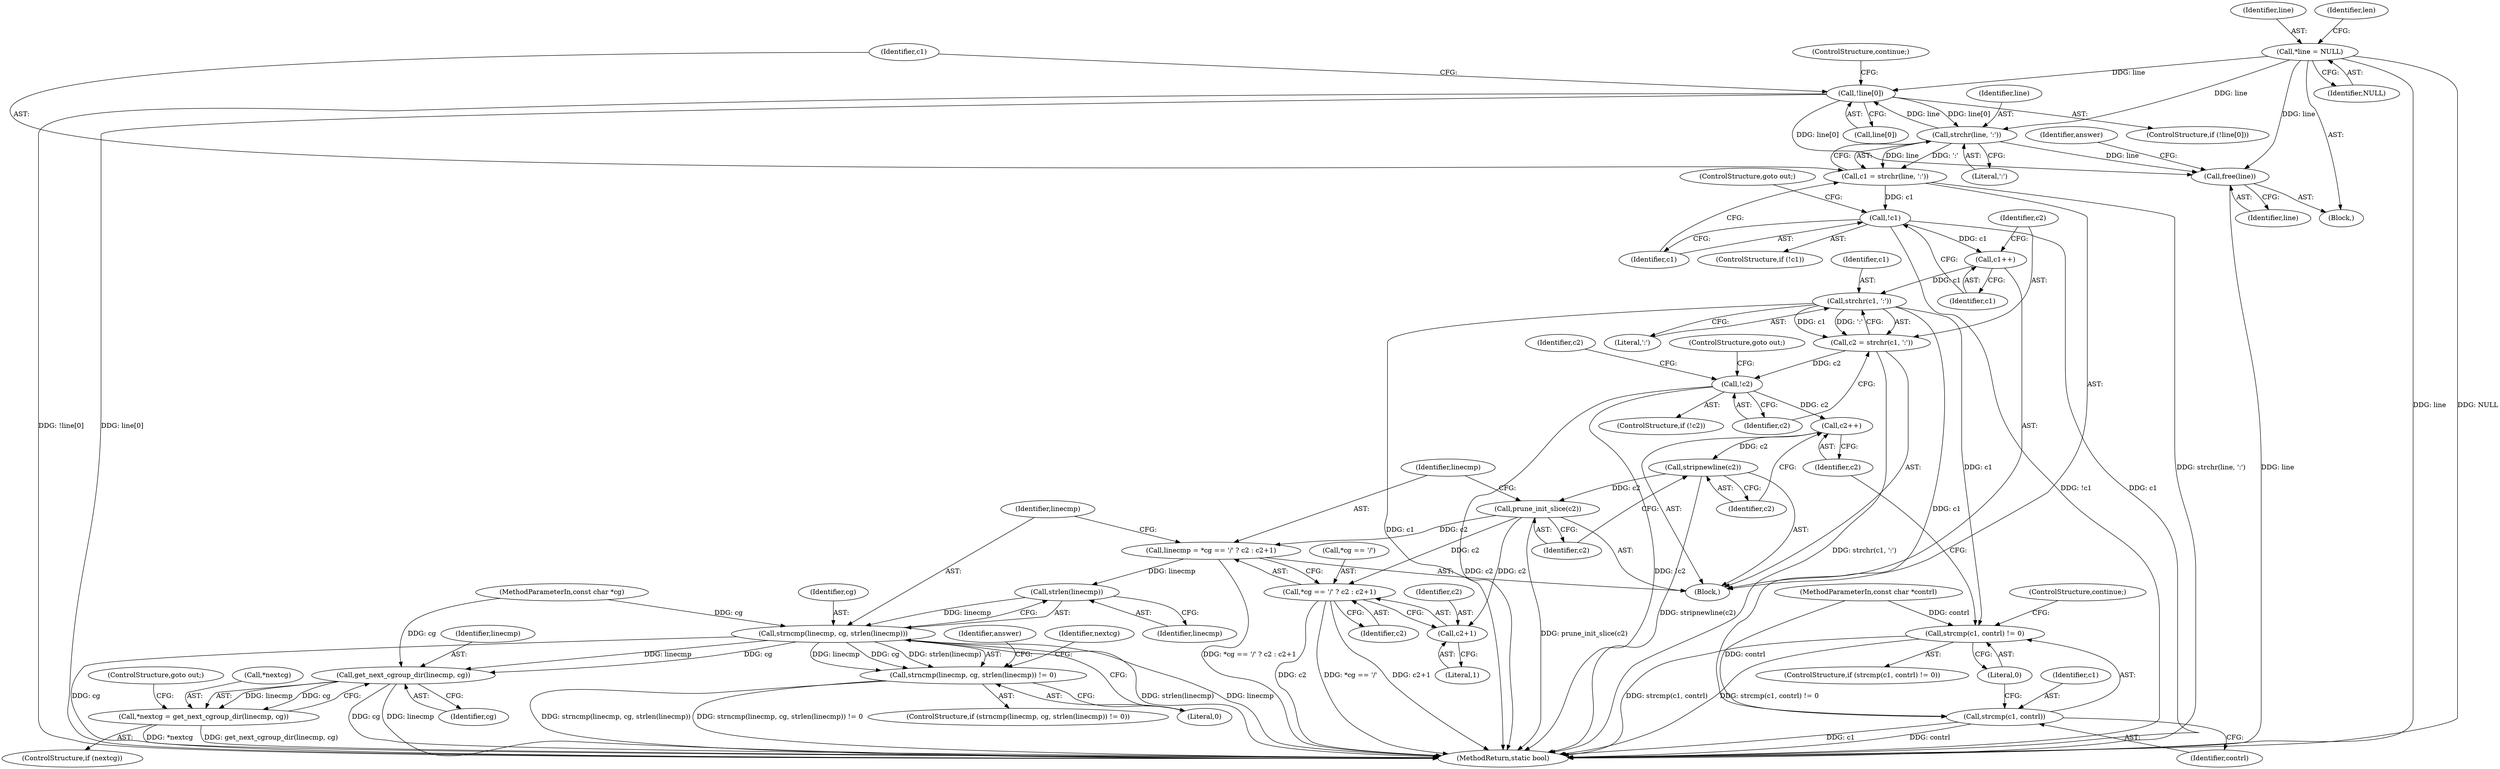 digraph "1_lxcfs_a8b6c3e0537e90fba3c55910fd1b7229d54a60a7@array" {
"1000163" [label="(Call,!line[0])"];
"1000114" [label="(Call,*line = NULL)"];
"1000170" [label="(Call,strchr(line, ':'))"];
"1000163" [label="(Call,!line[0])"];
"1000241" [label="(Call,free(line))"];
"1000168" [label="(Call,c1 = strchr(line, ':'))"];
"1000174" [label="(Call,!c1)"];
"1000177" [label="(Call,c1++)"];
"1000181" [label="(Call,strchr(c1, ':'))"];
"1000179" [label="(Call,c2 = strchr(c1, ':'))"];
"1000185" [label="(Call,!c2)"];
"1000199" [label="(Call,c2++)"];
"1000201" [label="(Call,stripnewline(c2))"];
"1000203" [label="(Call,prune_init_slice(c2))"];
"1000205" [label="(Call,linecmp = *cg == '/' ? c2 : c2+1)"];
"1000221" [label="(Call,strlen(linecmp))"];
"1000218" [label="(Call,strncmp(linecmp, cg, strlen(linecmp)))"];
"1000217" [label="(Call,strncmp(linecmp, cg, strlen(linecmp)) != 0)"];
"1000230" [label="(Call,get_next_cgroup_dir(linecmp, cg))"];
"1000227" [label="(Call,*nextcg = get_next_cgroup_dir(linecmp, cg))"];
"1000207" [label="(Call,*cg == '/' ? c2 : c2+1)"];
"1000213" [label="(Call,c2+1)"];
"1000193" [label="(Call,strcmp(c1, contrl) != 0)"];
"1000194" [label="(Call,strcmp(c1, contrl))"];
"1000180" [label="(Identifier,c2)"];
"1000241" [label="(Call,free(line))"];
"1000114" [label="(Call,*line = NULL)"];
"1000169" [label="(Identifier,c1)"];
"1000201" [label="(Call,stripnewline(c2))"];
"1000186" [label="(Identifier,c2)"];
"1000221" [label="(Call,strlen(linecmp))"];
"1000232" [label="(Identifier,cg)"];
"1000184" [label="(ControlStructure,if (!c2))"];
"1000179" [label="(Call,c2 = strchr(c1, ':'))"];
"1000167" [label="(ControlStructure,continue;)"];
"1000213" [label="(Call,c2+1)"];
"1000172" [label="(Literal,':')"];
"1000217" [label="(Call,strncmp(linecmp, cg, strlen(linecmp)) != 0)"];
"1000227" [label="(Call,*nextcg = get_next_cgroup_dir(linecmp, cg))"];
"1000226" [label="(Identifier,nextcg)"];
"1000228" [label="(Call,*nextcg)"];
"1000214" [label="(Identifier,c2)"];
"1000219" [label="(Identifier,linecmp)"];
"1000216" [label="(ControlStructure,if (strncmp(linecmp, cg, strlen(linecmp)) != 0))"];
"1000104" [label="(MethodParameterIn,const char *cg)"];
"1000193" [label="(Call,strcmp(c1, contrl) != 0)"];
"1000245" [label="(MethodReturn,static bool)"];
"1000174" [label="(Call,!c1)"];
"1000116" [label="(Identifier,NULL)"];
"1000178" [label="(Identifier,c1)"];
"1000204" [label="(Identifier,c2)"];
"1000230" [label="(Call,get_next_cgroup_dir(linecmp, cg))"];
"1000215" [label="(Literal,1)"];
"1000199" [label="(Call,c2++)"];
"1000233" [label="(ControlStructure,goto out;)"];
"1000177" [label="(Call,c1++)"];
"1000181" [label="(Call,strchr(c1, ':'))"];
"1000115" [label="(Identifier,line)"];
"1000196" [label="(Identifier,contrl)"];
"1000212" [label="(Identifier,c2)"];
"1000225" [label="(ControlStructure,if (nextcg))"];
"1000235" [label="(Identifier,answer)"];
"1000187" [label="(ControlStructure,goto out;)"];
"1000200" [label="(Identifier,c2)"];
"1000220" [label="(Identifier,cg)"];
"1000164" [label="(Call,line[0])"];
"1000198" [label="(ControlStructure,continue;)"];
"1000163" [label="(Call,!line[0])"];
"1000231" [label="(Identifier,linecmp)"];
"1000103" [label="(MethodParameterIn,const char *contrl)"];
"1000195" [label="(Identifier,c1)"];
"1000207" [label="(Call,*cg == '/' ? c2 : c2+1)"];
"1000185" [label="(Call,!c2)"];
"1000175" [label="(Identifier,c1)"];
"1000194" [label="(Call,strcmp(c1, contrl))"];
"1000203" [label="(Call,prune_init_slice(c2))"];
"1000170" [label="(Call,strchr(line, ':'))"];
"1000176" [label="(ControlStructure,goto out;)"];
"1000173" [label="(ControlStructure,if (!c1))"];
"1000244" [label="(Identifier,answer)"];
"1000205" [label="(Call,linecmp = *cg == '/' ? c2 : c2+1)"];
"1000208" [label="(Call,*cg == '/')"];
"1000192" [label="(ControlStructure,if (strcmp(c1, contrl) != 0))"];
"1000158" [label="(Block,)"];
"1000197" [label="(Literal,0)"];
"1000242" [label="(Identifier,line)"];
"1000182" [label="(Identifier,c1)"];
"1000202" [label="(Identifier,c2)"];
"1000222" [label="(Identifier,linecmp)"];
"1000119" [label="(Identifier,len)"];
"1000168" [label="(Call,c1 = strchr(line, ':'))"];
"1000171" [label="(Identifier,line)"];
"1000183" [label="(Literal,':')"];
"1000190" [label="(Identifier,c2)"];
"1000162" [label="(ControlStructure,if (!line[0]))"];
"1000218" [label="(Call,strncmp(linecmp, cg, strlen(linecmp)))"];
"1000223" [label="(Literal,0)"];
"1000206" [label="(Identifier,linecmp)"];
"1000106" [label="(Block,)"];
"1000163" -> "1000162"  [label="AST: "];
"1000163" -> "1000164"  [label="CFG: "];
"1000164" -> "1000163"  [label="AST: "];
"1000167" -> "1000163"  [label="CFG: "];
"1000169" -> "1000163"  [label="CFG: "];
"1000163" -> "1000245"  [label="DDG: line[0]"];
"1000163" -> "1000245"  [label="DDG: !line[0]"];
"1000114" -> "1000163"  [label="DDG: line"];
"1000170" -> "1000163"  [label="DDG: line"];
"1000163" -> "1000170"  [label="DDG: line[0]"];
"1000163" -> "1000241"  [label="DDG: line[0]"];
"1000114" -> "1000106"  [label="AST: "];
"1000114" -> "1000116"  [label="CFG: "];
"1000115" -> "1000114"  [label="AST: "];
"1000116" -> "1000114"  [label="AST: "];
"1000119" -> "1000114"  [label="CFG: "];
"1000114" -> "1000245"  [label="DDG: line"];
"1000114" -> "1000245"  [label="DDG: NULL"];
"1000114" -> "1000170"  [label="DDG: line"];
"1000114" -> "1000241"  [label="DDG: line"];
"1000170" -> "1000168"  [label="AST: "];
"1000170" -> "1000172"  [label="CFG: "];
"1000171" -> "1000170"  [label="AST: "];
"1000172" -> "1000170"  [label="AST: "];
"1000168" -> "1000170"  [label="CFG: "];
"1000170" -> "1000168"  [label="DDG: line"];
"1000170" -> "1000168"  [label="DDG: ':'"];
"1000170" -> "1000241"  [label="DDG: line"];
"1000241" -> "1000106"  [label="AST: "];
"1000241" -> "1000242"  [label="CFG: "];
"1000242" -> "1000241"  [label="AST: "];
"1000244" -> "1000241"  [label="CFG: "];
"1000241" -> "1000245"  [label="DDG: line"];
"1000168" -> "1000158"  [label="AST: "];
"1000169" -> "1000168"  [label="AST: "];
"1000175" -> "1000168"  [label="CFG: "];
"1000168" -> "1000245"  [label="DDG: strchr(line, ':')"];
"1000168" -> "1000174"  [label="DDG: c1"];
"1000174" -> "1000173"  [label="AST: "];
"1000174" -> "1000175"  [label="CFG: "];
"1000175" -> "1000174"  [label="AST: "];
"1000176" -> "1000174"  [label="CFG: "];
"1000178" -> "1000174"  [label="CFG: "];
"1000174" -> "1000245"  [label="DDG: !c1"];
"1000174" -> "1000245"  [label="DDG: c1"];
"1000174" -> "1000177"  [label="DDG: c1"];
"1000177" -> "1000158"  [label="AST: "];
"1000177" -> "1000178"  [label="CFG: "];
"1000178" -> "1000177"  [label="AST: "];
"1000180" -> "1000177"  [label="CFG: "];
"1000177" -> "1000181"  [label="DDG: c1"];
"1000181" -> "1000179"  [label="AST: "];
"1000181" -> "1000183"  [label="CFG: "];
"1000182" -> "1000181"  [label="AST: "];
"1000183" -> "1000181"  [label="AST: "];
"1000179" -> "1000181"  [label="CFG: "];
"1000181" -> "1000245"  [label="DDG: c1"];
"1000181" -> "1000179"  [label="DDG: c1"];
"1000181" -> "1000179"  [label="DDG: ':'"];
"1000181" -> "1000193"  [label="DDG: c1"];
"1000181" -> "1000194"  [label="DDG: c1"];
"1000179" -> "1000158"  [label="AST: "];
"1000180" -> "1000179"  [label="AST: "];
"1000186" -> "1000179"  [label="CFG: "];
"1000179" -> "1000245"  [label="DDG: strchr(c1, ':')"];
"1000179" -> "1000185"  [label="DDG: c2"];
"1000185" -> "1000184"  [label="AST: "];
"1000185" -> "1000186"  [label="CFG: "];
"1000186" -> "1000185"  [label="AST: "];
"1000187" -> "1000185"  [label="CFG: "];
"1000190" -> "1000185"  [label="CFG: "];
"1000185" -> "1000245"  [label="DDG: !c2"];
"1000185" -> "1000245"  [label="DDG: c2"];
"1000185" -> "1000199"  [label="DDG: c2"];
"1000199" -> "1000158"  [label="AST: "];
"1000199" -> "1000200"  [label="CFG: "];
"1000200" -> "1000199"  [label="AST: "];
"1000202" -> "1000199"  [label="CFG: "];
"1000199" -> "1000201"  [label="DDG: c2"];
"1000201" -> "1000158"  [label="AST: "];
"1000201" -> "1000202"  [label="CFG: "];
"1000202" -> "1000201"  [label="AST: "];
"1000204" -> "1000201"  [label="CFG: "];
"1000201" -> "1000245"  [label="DDG: stripnewline(c2)"];
"1000201" -> "1000203"  [label="DDG: c2"];
"1000203" -> "1000158"  [label="AST: "];
"1000203" -> "1000204"  [label="CFG: "];
"1000204" -> "1000203"  [label="AST: "];
"1000206" -> "1000203"  [label="CFG: "];
"1000203" -> "1000245"  [label="DDG: prune_init_slice(c2)"];
"1000203" -> "1000205"  [label="DDG: c2"];
"1000203" -> "1000207"  [label="DDG: c2"];
"1000203" -> "1000213"  [label="DDG: c2"];
"1000205" -> "1000158"  [label="AST: "];
"1000205" -> "1000207"  [label="CFG: "];
"1000206" -> "1000205"  [label="AST: "];
"1000207" -> "1000205"  [label="AST: "];
"1000219" -> "1000205"  [label="CFG: "];
"1000205" -> "1000245"  [label="DDG: *cg == '/' ? c2 : c2+1"];
"1000205" -> "1000221"  [label="DDG: linecmp"];
"1000221" -> "1000218"  [label="AST: "];
"1000221" -> "1000222"  [label="CFG: "];
"1000222" -> "1000221"  [label="AST: "];
"1000218" -> "1000221"  [label="CFG: "];
"1000221" -> "1000218"  [label="DDG: linecmp"];
"1000218" -> "1000217"  [label="AST: "];
"1000219" -> "1000218"  [label="AST: "];
"1000220" -> "1000218"  [label="AST: "];
"1000223" -> "1000218"  [label="CFG: "];
"1000218" -> "1000245"  [label="DDG: strlen(linecmp)"];
"1000218" -> "1000245"  [label="DDG: linecmp"];
"1000218" -> "1000245"  [label="DDG: cg"];
"1000218" -> "1000217"  [label="DDG: linecmp"];
"1000218" -> "1000217"  [label="DDG: cg"];
"1000218" -> "1000217"  [label="DDG: strlen(linecmp)"];
"1000104" -> "1000218"  [label="DDG: cg"];
"1000218" -> "1000230"  [label="DDG: linecmp"];
"1000218" -> "1000230"  [label="DDG: cg"];
"1000217" -> "1000216"  [label="AST: "];
"1000217" -> "1000223"  [label="CFG: "];
"1000223" -> "1000217"  [label="AST: "];
"1000226" -> "1000217"  [label="CFG: "];
"1000235" -> "1000217"  [label="CFG: "];
"1000217" -> "1000245"  [label="DDG: strncmp(linecmp, cg, strlen(linecmp)) != 0"];
"1000217" -> "1000245"  [label="DDG: strncmp(linecmp, cg, strlen(linecmp))"];
"1000230" -> "1000227"  [label="AST: "];
"1000230" -> "1000232"  [label="CFG: "];
"1000231" -> "1000230"  [label="AST: "];
"1000232" -> "1000230"  [label="AST: "];
"1000227" -> "1000230"  [label="CFG: "];
"1000230" -> "1000245"  [label="DDG: linecmp"];
"1000230" -> "1000245"  [label="DDG: cg"];
"1000230" -> "1000227"  [label="DDG: linecmp"];
"1000230" -> "1000227"  [label="DDG: cg"];
"1000104" -> "1000230"  [label="DDG: cg"];
"1000227" -> "1000225"  [label="AST: "];
"1000228" -> "1000227"  [label="AST: "];
"1000233" -> "1000227"  [label="CFG: "];
"1000227" -> "1000245"  [label="DDG: *nextcg"];
"1000227" -> "1000245"  [label="DDG: get_next_cgroup_dir(linecmp, cg)"];
"1000207" -> "1000212"  [label="CFG: "];
"1000207" -> "1000213"  [label="CFG: "];
"1000208" -> "1000207"  [label="AST: "];
"1000212" -> "1000207"  [label="AST: "];
"1000213" -> "1000207"  [label="AST: "];
"1000207" -> "1000245"  [label="DDG: c2"];
"1000207" -> "1000245"  [label="DDG: *cg == '/'"];
"1000207" -> "1000245"  [label="DDG: c2+1"];
"1000213" -> "1000215"  [label="CFG: "];
"1000214" -> "1000213"  [label="AST: "];
"1000215" -> "1000213"  [label="AST: "];
"1000193" -> "1000192"  [label="AST: "];
"1000193" -> "1000197"  [label="CFG: "];
"1000194" -> "1000193"  [label="AST: "];
"1000197" -> "1000193"  [label="AST: "];
"1000198" -> "1000193"  [label="CFG: "];
"1000200" -> "1000193"  [label="CFG: "];
"1000193" -> "1000245"  [label="DDG: strcmp(c1, contrl)"];
"1000193" -> "1000245"  [label="DDG: strcmp(c1, contrl) != 0"];
"1000103" -> "1000193"  [label="DDG: contrl"];
"1000194" -> "1000196"  [label="CFG: "];
"1000195" -> "1000194"  [label="AST: "];
"1000196" -> "1000194"  [label="AST: "];
"1000197" -> "1000194"  [label="CFG: "];
"1000194" -> "1000245"  [label="DDG: c1"];
"1000194" -> "1000245"  [label="DDG: contrl"];
"1000103" -> "1000194"  [label="DDG: contrl"];
}
